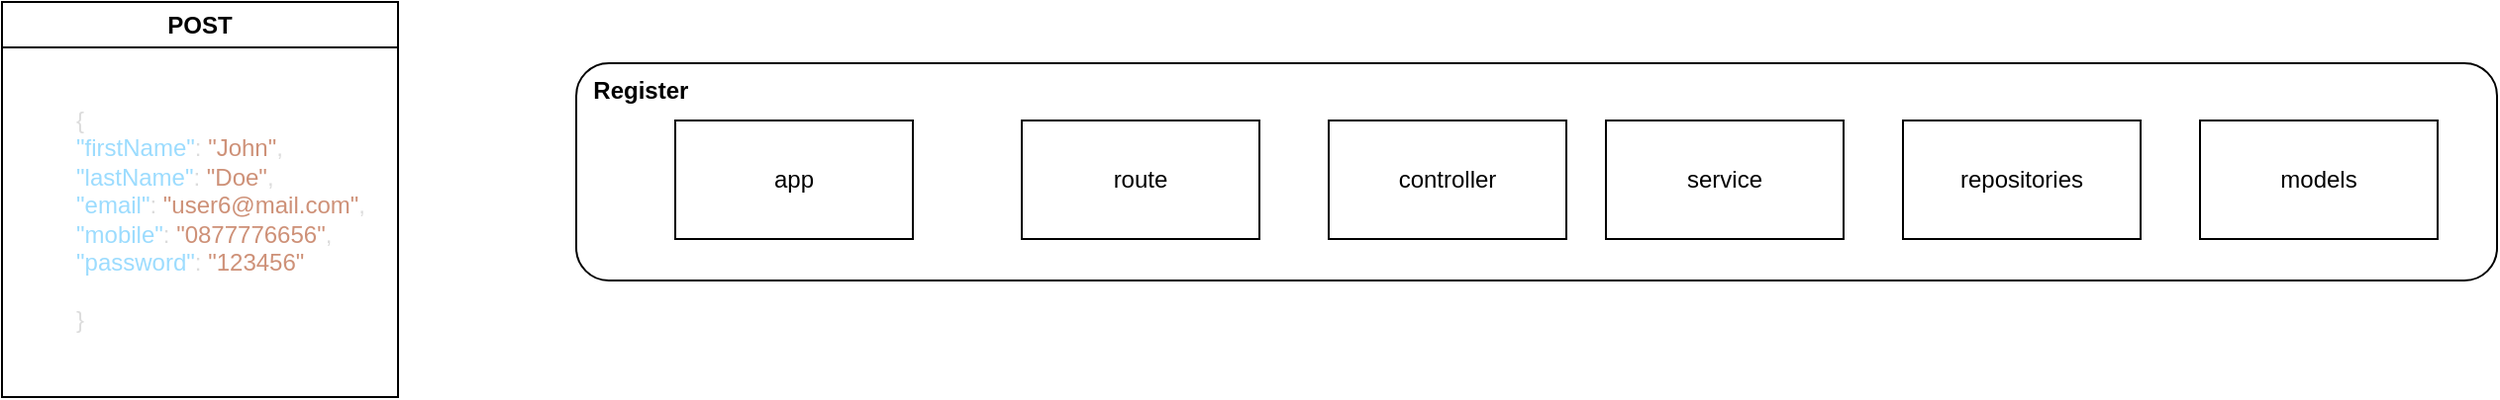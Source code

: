 <mxfile>
    <diagram id="NXnPSImW4q4fsONm28cZ" name="Auth">
        <mxGraphModel dx="2181" dy="1061" grid="1" gridSize="10" guides="1" tooltips="1" connect="1" arrows="1" fold="1" page="1" pageScale="1" pageWidth="850" pageHeight="1100" math="0" shadow="0">
            <root>
                <mxCell id="0"/>
                <mxCell id="1" parent="0"/>
                <mxCell id="8" value="&lt;b&gt;&amp;nbsp; Register&lt;/b&gt;" style="rounded=1;whiteSpace=wrap;html=1;align=left;verticalAlign=top;" parent="1" vertex="1">
                    <mxGeometry x="170" y="211" width="970" height="110" as="geometry"/>
                </mxCell>
                <mxCell id="2" value="app" style="rounded=0;whiteSpace=wrap;html=1;" parent="1" vertex="1">
                    <mxGeometry x="220" y="240" width="120" height="60" as="geometry"/>
                </mxCell>
                <mxCell id="3" value="route" style="rounded=0;whiteSpace=wrap;html=1;" parent="1" vertex="1">
                    <mxGeometry x="395" y="240" width="120" height="60" as="geometry"/>
                </mxCell>
                <mxCell id="4" value="controller" style="rounded=0;whiteSpace=wrap;html=1;" parent="1" vertex="1">
                    <mxGeometry x="550" y="240" width="120" height="60" as="geometry"/>
                </mxCell>
                <mxCell id="5" value="service" style="rounded=0;whiteSpace=wrap;html=1;" parent="1" vertex="1">
                    <mxGeometry x="690" y="240" width="120" height="60" as="geometry"/>
                </mxCell>
                <mxCell id="6" value="repositories" style="rounded=0;whiteSpace=wrap;html=1;" parent="1" vertex="1">
                    <mxGeometry x="840" y="240" width="120" height="60" as="geometry"/>
                </mxCell>
                <mxCell id="7" value="models" style="rounded=0;whiteSpace=wrap;html=1;" parent="1" vertex="1">
                    <mxGeometry x="990" y="240" width="120" height="60" as="geometry"/>
                </mxCell>
                <mxCell id="12" value="" style="group" vertex="1" connectable="0" parent="1">
                    <mxGeometry x="-120" y="180" width="200" height="200" as="geometry"/>
                </mxCell>
                <mxCell id="10" value="POST" style="swimlane;whiteSpace=wrap;html=1;" vertex="1" parent="12">
                    <mxGeometry width="200" height="200" as="geometry"/>
                </mxCell>
                <mxCell id="11" value="&lt;div style=&quot;color: rgb(212, 212, 212); text-align: left;&quot;&gt;&lt;span style=&quot;color: rgb(220, 220, 220);&quot;&gt;{&lt;/span&gt;&lt;/div&gt;&lt;div style=&quot;color: rgb(212, 212, 212); text-align: left;&quot;&gt;&lt;span style=&quot;color: rgb(156, 220, 254);&quot;&gt;&quot;firstName&quot;&lt;/span&gt;&lt;span style=&quot;color: rgb(220, 220, 220);&quot;&gt;:&lt;/span&gt;&amp;nbsp;&lt;span style=&quot;color: rgb(206, 145, 120);&quot;&gt;&quot;John&quot;&lt;/span&gt;&lt;span style=&quot;color: rgb(220, 220, 220);&quot;&gt;,&lt;/span&gt;&lt;/div&gt;&lt;div style=&quot;color: rgb(212, 212, 212); text-align: left;&quot;&gt;&lt;span style=&quot;color: rgb(156, 220, 254);&quot;&gt;&quot;lastName&quot;&lt;/span&gt;&lt;span style=&quot;color: rgb(220, 220, 220);&quot;&gt;:&lt;/span&gt;&amp;nbsp;&lt;span style=&quot;color: rgb(206, 145, 120);&quot;&gt;&quot;Doe&quot;&lt;/span&gt;&lt;span style=&quot;color: rgb(220, 220, 220);&quot;&gt;,&lt;/span&gt;&lt;/div&gt;&lt;div style=&quot;color: rgb(212, 212, 212); text-align: left;&quot;&gt;&lt;span style=&quot;color: rgb(156, 220, 254);&quot;&gt;&quot;email&quot;&lt;/span&gt;&lt;span style=&quot;color: rgb(220, 220, 220);&quot;&gt;:&lt;/span&gt;&amp;nbsp;&lt;span style=&quot;color: rgb(206, 145, 120);&quot;&gt;&quot;user6@mail.com&quot;&lt;/span&gt;&lt;span style=&quot;color: rgb(220, 220, 220);&quot;&gt;,&lt;/span&gt;&lt;/div&gt;&lt;div style=&quot;color: rgb(212, 212, 212); text-align: left;&quot;&gt;&lt;span style=&quot;color: rgb(156, 220, 254);&quot;&gt;&quot;mobile&quot;&lt;/span&gt;&lt;span style=&quot;color: rgb(220, 220, 220);&quot;&gt;:&lt;/span&gt;&amp;nbsp;&lt;span style=&quot;color: rgb(206, 145, 120);&quot;&gt;&quot;0877776656&quot;&lt;/span&gt;&lt;span style=&quot;color: rgb(220, 220, 220);&quot;&gt;,&lt;/span&gt;&lt;/div&gt;&lt;div style=&quot;color: rgb(212, 212, 212); text-align: left;&quot;&gt;&lt;span style=&quot;color: rgb(156, 220, 254);&quot;&gt;&quot;password&quot;&lt;/span&gt;&lt;span style=&quot;color: rgb(220, 220, 220);&quot;&gt;:&lt;/span&gt;&amp;nbsp;&lt;span style=&quot;color: rgb(206, 145, 120);&quot;&gt;&quot;123456&quot;&lt;/span&gt;&lt;/div&gt;&lt;br style=&quot;color: rgb(212, 212, 212); text-align: left;&quot;&gt;&lt;div style=&quot;color: rgb(212, 212, 212); text-align: left;&quot;&gt;&lt;span style=&quot;color: rgb(220, 220, 220);&quot;&gt;}&lt;/span&gt;&lt;/div&gt;" style="text;html=1;align=center;verticalAlign=middle;resizable=0;points=[];autosize=1;strokeColor=none;fillColor=none;" vertex="1" parent="12">
                    <mxGeometry x="25" y="45" width="170" height="130" as="geometry"/>
                </mxCell>
            </root>
        </mxGraphModel>
    </diagram>
</mxfile>